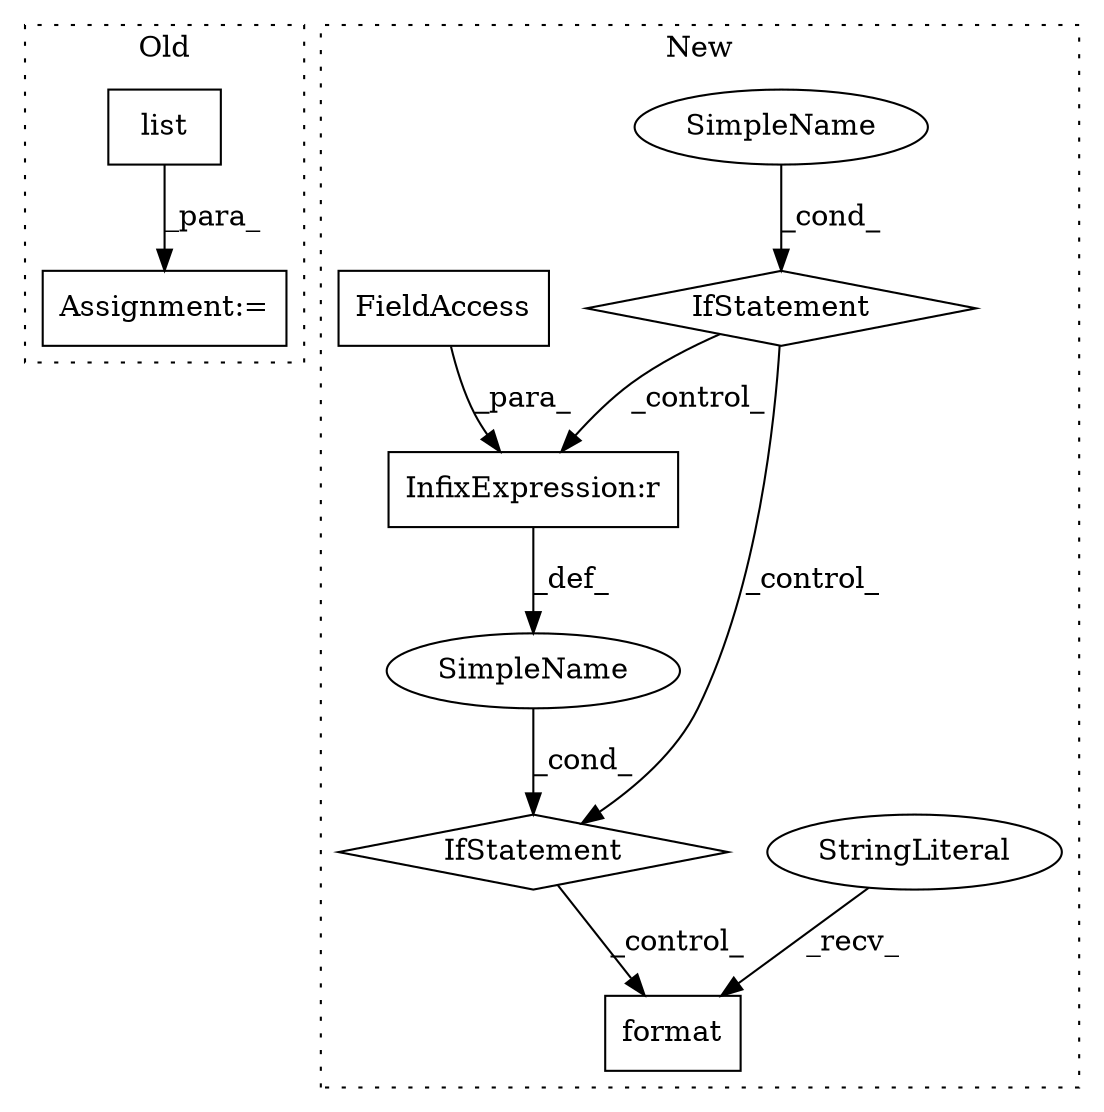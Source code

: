 digraph G {
subgraph cluster0 {
1 [label="list" a="32" s="13859,13996" l="18,-3" shape="box"];
4 [label="Assignment:=" a="7" s="14021" l="2" shape="box"];
label = "Old";
style="dotted";
}
subgraph cluster1 {
2 [label="format" a="32" s="14591,14628" l="7,1" shape="box"];
3 [label="StringLiteral" a="45" s="14527" l="63" shape="ellipse"];
5 [label="IfStatement" a="25" s="14461,14498" l="4,2" shape="diamond"];
6 [label="SimpleName" a="42" s="" l="" shape="ellipse"];
7 [label="InfixExpression:r" a="27" s="14482" l="4" shape="box"];
8 [label="IfStatement" a="25" s="14368,14451" l="4,2" shape="diamond"];
9 [label="SimpleName" a="42" s="" l="" shape="ellipse"];
10 [label="FieldAccess" a="22" s="14486" l="12" shape="box"];
label = "New";
style="dotted";
}
1 -> 4 [label="_para_"];
3 -> 2 [label="_recv_"];
5 -> 2 [label="_control_"];
6 -> 5 [label="_cond_"];
7 -> 6 [label="_def_"];
8 -> 5 [label="_control_"];
8 -> 7 [label="_control_"];
9 -> 8 [label="_cond_"];
10 -> 7 [label="_para_"];
}